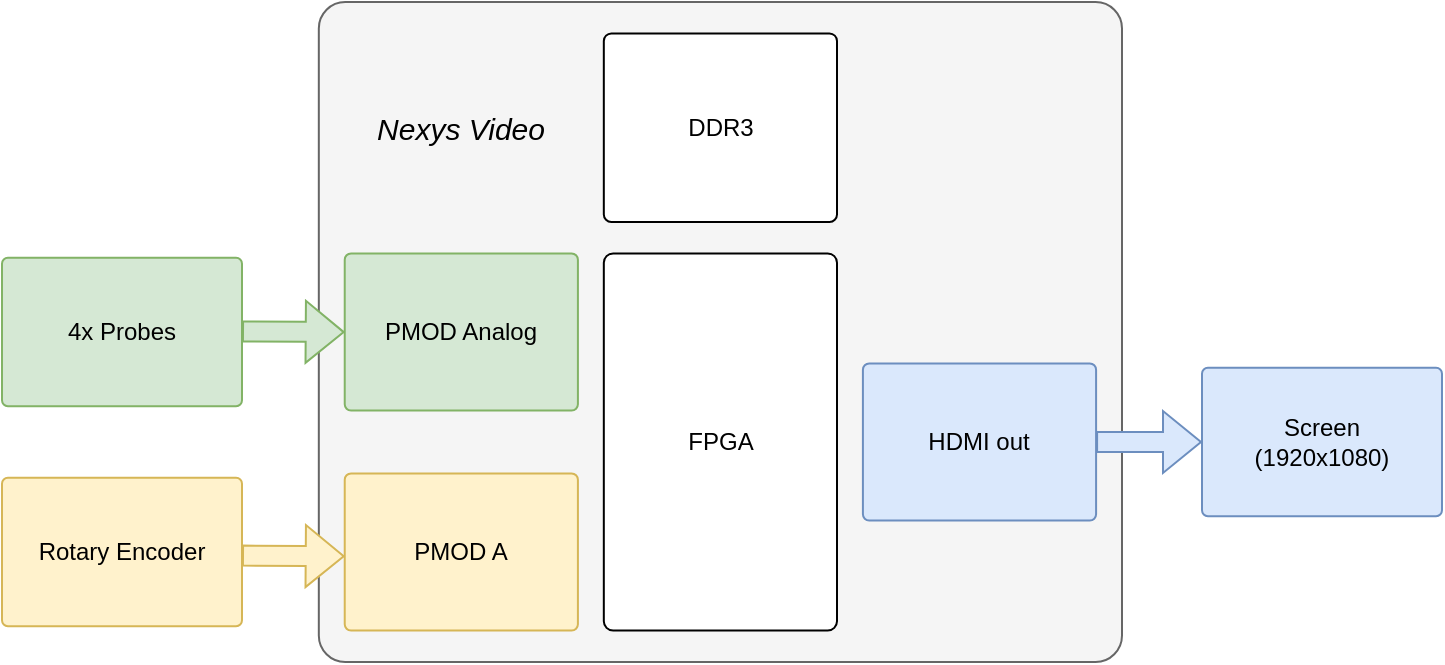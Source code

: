 <mxfile version="23.1.5" type="device" pages="3">
  <diagram name="general_diagram" id="pKsiVP-SDHaYyouIQ23b">
    <mxGraphModel dx="1366" dy="804" grid="1" gridSize="10" guides="1" tooltips="1" connect="1" arrows="1" fold="1" page="0" pageScale="1" pageWidth="827" pageHeight="1169" math="0" shadow="0">
      <root>
        <mxCell id="0" />
        <mxCell id="1" parent="0" />
        <mxCell id="4Ll5m1Hra6vrImi8DUBh-1" value="" style="rounded=1;whiteSpace=wrap;html=1;arcSize=4;fillColor=#f5f5f5;fontColor=#333333;strokeColor=#666666;" vertex="1" parent="1">
          <mxGeometry x="278.409" y="240" width="401.591" height="330" as="geometry" />
        </mxCell>
        <mxCell id="4Ll5m1Hra6vrImi8DUBh-2" value="FPGA" style="rounded=1;whiteSpace=wrap;html=1;arcSize=4;" vertex="1" parent="1">
          <mxGeometry x="420.909" y="365.714" width="116.591" height="188.571" as="geometry" />
        </mxCell>
        <mxCell id="4Ll5m1Hra6vrImi8DUBh-3" value="PMOD Analog" style="rounded=1;whiteSpace=wrap;html=1;arcSize=4;fillColor=#d5e8d4;strokeColor=#82b366;" vertex="1" parent="1">
          <mxGeometry x="291.364" y="365.714" width="116.591" height="78.571" as="geometry" />
        </mxCell>
        <mxCell id="4Ll5m1Hra6vrImi8DUBh-4" value="PMOD A" style="rounded=1;whiteSpace=wrap;html=1;arcSize=4;fillColor=#fff2cc;strokeColor=#d6b656;" vertex="1" parent="1">
          <mxGeometry x="291.364" y="475.714" width="116.591" height="78.571" as="geometry" />
        </mxCell>
        <mxCell id="4Ll5m1Hra6vrImi8DUBh-5" value="HDMI out" style="rounded=1;whiteSpace=wrap;html=1;arcSize=4;fillColor=#dae8fc;strokeColor=#6c8ebf;" vertex="1" parent="1">
          <mxGeometry x="550.455" y="420.714" width="116.591" height="78.571" as="geometry" />
        </mxCell>
        <mxCell id="4Ll5m1Hra6vrImi8DUBh-6" value="Nexys Video" style="rounded=0;whiteSpace=wrap;html=1;strokeColor=none;fillColor=none;fontSize=15;fontStyle=2" vertex="1" parent="1">
          <mxGeometry x="278.409" y="240" width="142.5" height="125.714" as="geometry" />
        </mxCell>
        <mxCell id="4Ll5m1Hra6vrImi8DUBh-7" value="DDR3" style="rounded=1;whiteSpace=wrap;html=1;arcSize=4;" vertex="1" parent="1">
          <mxGeometry x="420.909" y="255.714" width="116.591" height="94.286" as="geometry" />
        </mxCell>
        <mxCell id="4Ll5m1Hra6vrImi8DUBh-8" value="Rotary Encoder" style="rounded=1;whiteSpace=wrap;html=1;arcSize=4;fillColor=#fff2cc;strokeColor=#d6b656;" vertex="1" parent="1">
          <mxGeometry x="120" y="477.86" width="120" height="74.29" as="geometry" />
        </mxCell>
        <mxCell id="4Ll5m1Hra6vrImi8DUBh-9" value="" style="shape=flexArrow;endArrow=classic;html=1;rounded=0;fillColor=#fff2cc;strokeColor=#d6b656;entryX=0;entryY=0.5;entryDx=0;entryDy=0;" edge="1" parent="1">
          <mxGeometry width="50" height="50" relative="1" as="geometry">
            <mxPoint x="240" y="516.8" as="sourcePoint" />
            <mxPoint x="291.364" y="517.15" as="targetPoint" />
          </mxGeometry>
        </mxCell>
        <mxCell id="4Ll5m1Hra6vrImi8DUBh-10" value="4x Probes" style="rounded=1;whiteSpace=wrap;html=1;arcSize=4;fillColor=#d5e8d4;strokeColor=#82b366;" vertex="1" parent="1">
          <mxGeometry x="120" y="367.86" width="120" height="74.29" as="geometry" />
        </mxCell>
        <mxCell id="4Ll5m1Hra6vrImi8DUBh-11" value="" style="shape=flexArrow;endArrow=classic;html=1;rounded=0;fillColor=#d5e8d4;strokeColor=#82b366;entryX=0;entryY=0.5;entryDx=0;entryDy=0;" edge="1" parent="1">
          <mxGeometry width="50" height="50" relative="1" as="geometry">
            <mxPoint x="240" y="404.71" as="sourcePoint" />
            <mxPoint x="291.364" y="405.06" as="targetPoint" />
          </mxGeometry>
        </mxCell>
        <mxCell id="4Ll5m1Hra6vrImi8DUBh-12" value="Screen&lt;br&gt;(1920x1080)" style="rounded=1;whiteSpace=wrap;html=1;arcSize=4;fillColor=#dae8fc;strokeColor=#6c8ebf;" vertex="1" parent="1">
          <mxGeometry x="720" y="422.86" width="120" height="74.29" as="geometry" />
        </mxCell>
        <mxCell id="4Ll5m1Hra6vrImi8DUBh-13" value="" style="shape=flexArrow;endArrow=classic;html=1;rounded=0;fillColor=#dae8fc;strokeColor=#6c8ebf;entryX=0;entryY=0.5;entryDx=0;entryDy=0;exitX=1;exitY=0.5;exitDx=0;exitDy=0;" edge="1" parent="1" source="4Ll5m1Hra6vrImi8DUBh-5">
          <mxGeometry width="50" height="50" relative="1" as="geometry">
            <mxPoint x="668.64" y="459.66" as="sourcePoint" />
            <mxPoint x="720.004" y="460.01" as="targetPoint" />
          </mxGeometry>
        </mxCell>
      </root>
    </mxGraphModel>
  </diagram>
  <diagram id="IGv_WIDkXgfJl1juqfAt" name="internal_diagram">
    <mxGraphModel dx="2449" dy="1206" grid="1" gridSize="10" guides="1" tooltips="1" connect="1" arrows="1" fold="1" page="0" pageScale="1" pageWidth="827" pageHeight="1169" math="0" shadow="0">
      <root>
        <mxCell id="0" />
        <mxCell id="1" parent="0" />
        <mxCell id="m3JUSvXT_hJxDdqozCgZ-1" value="" style="rounded=1;whiteSpace=wrap;html=1;arcSize=4;strokeWidth=2;fillColor=#f5f5f5;strokeColor=#666666;fontColor=#333333;" vertex="1" parent="1">
          <mxGeometry x="40" y="180" width="680" height="420" as="geometry" />
        </mxCell>
        <mxCell id="m3JUSvXT_hJxDdqozCgZ-2" value="DDR3" style="rounded=1;whiteSpace=wrap;html=1;arcSize=4;fontSize=24;strokeWidth=2;" vertex="1" parent="1">
          <mxGeometry x="40" y="40" width="200" height="120" as="geometry" />
        </mxCell>
        <mxCell id="m3JUSvXT_hJxDdqozCgZ-3" value="FPGA" style="text;html=1;align=center;verticalAlign=middle;whiteSpace=wrap;rounded=0;fontSize=30;" vertex="1" parent="1">
          <mxGeometry x="580" y="540" width="100" height="60" as="geometry" />
        </mxCell>
        <mxCell id="m3JUSvXT_hJxDdqozCgZ-4" value="Probes" style="rounded=1;whiteSpace=wrap;html=1;arcSize=4;fontSize=24;strokeWidth=2;fillColor=#d5e8d4;strokeColor=#82b366;" vertex="1" parent="1">
          <mxGeometry x="-120" y="330" width="120" height="120" as="geometry" />
        </mxCell>
        <mxCell id="m3JUSvXT_hJxDdqozCgZ-5" value="&lt;div&gt;Rotary&lt;/div&gt;&lt;div&gt;Encoder&lt;br&gt;&lt;/div&gt;" style="rounded=1;whiteSpace=wrap;html=1;arcSize=4;fontSize=24;strokeWidth=2;fillColor=#fff2cc;strokeColor=#d6b656;" vertex="1" parent="1">
          <mxGeometry x="-120" y="460" width="120" height="120" as="geometry" />
        </mxCell>
        <mxCell id="m3JUSvXT_hJxDdqozCgZ-6" value="RE - Controller" style="rounded=1;whiteSpace=wrap;html=1;arcSize=4;fontSize=24;strokeWidth=2;fillColor=#fff2cc;strokeColor=#d6b656;" vertex="1" parent="1">
          <mxGeometry x="80" y="460" width="120" height="120" as="geometry" />
        </mxCell>
        <mxCell id="m3JUSvXT_hJxDdqozCgZ-7" value="XADC" style="rounded=1;whiteSpace=wrap;html=1;arcSize=4;fontSize=24;strokeWidth=2;fillColor=#d5e8d4;strokeColor=#82b366;" vertex="1" parent="1">
          <mxGeometry x="80" y="330" width="120" height="120" as="geometry" />
        </mxCell>
        <mxCell id="m3JUSvXT_hJxDdqozCgZ-8" value="AXI Interconnect" style="rounded=1;whiteSpace=wrap;html=1;arcSize=4;fontSize=24;horizontal=0;strokeWidth=2;fillColor=#f8cecc;strokeColor=#b85450;" vertex="1" parent="1">
          <mxGeometry x="240" y="200" width="60" height="350" as="geometry" />
        </mxCell>
        <mxCell id="m3JUSvXT_hJxDdqozCgZ-9" value="Microblaze" style="rounded=1;whiteSpace=wrap;html=1;arcSize=4;fontSize=24;strokeWidth=2;" vertex="1" parent="1">
          <mxGeometry x="340" y="330" width="180" height="250" as="geometry" />
        </mxCell>
        <mxCell id="m3JUSvXT_hJxDdqozCgZ-10" value="" style="shape=flexArrow;endArrow=classic;startArrow=classic;html=1;rounded=0;endWidth=6.87;endSize=2.644;startWidth=6.87;startSize=2.644;strokeWidth=2;fillColor=#f8cecc;strokeColor=#b85450;" edge="1" parent="1">
          <mxGeometry width="100" height="100" relative="1" as="geometry">
            <mxPoint x="200" y="519.69" as="sourcePoint" />
            <mxPoint x="240" y="519.69" as="targetPoint" />
          </mxGeometry>
        </mxCell>
        <mxCell id="m3JUSvXT_hJxDdqozCgZ-11" value="" style="shape=flexArrow;endArrow=classic;startArrow=classic;html=1;rounded=0;endWidth=6.87;endSize=2.644;startWidth=6.87;startSize=2.644;strokeWidth=2;fillColor=#f8cecc;strokeColor=#b85450;" edge="1" parent="1">
          <mxGeometry width="100" height="100" relative="1" as="geometry">
            <mxPoint x="200" y="389.69" as="sourcePoint" />
            <mxPoint x="240" y="389.69" as="targetPoint" />
          </mxGeometry>
        </mxCell>
        <mxCell id="m3JUSvXT_hJxDdqozCgZ-12" value="" style="shape=flexArrow;endArrow=classic;startArrow=classic;html=1;rounded=0;endWidth=6.87;endSize=2.644;startWidth=6.87;startSize=2.644;strokeWidth=2;fillColor=#f8cecc;strokeColor=#b85450;" edge="1" parent="1">
          <mxGeometry width="100" height="100" relative="1" as="geometry">
            <mxPoint x="300" y="389.69" as="sourcePoint" />
            <mxPoint x="340" y="389.69" as="targetPoint" />
          </mxGeometry>
        </mxCell>
        <mxCell id="m3JUSvXT_hJxDdqozCgZ-13" value="DDR3 Controller" style="rounded=1;whiteSpace=wrap;html=1;arcSize=4;fontSize=22;strokeWidth=2;" vertex="1" parent="1">
          <mxGeometry x="80" y="200" width="120" height="120" as="geometry" />
        </mxCell>
        <mxCell id="m3JUSvXT_hJxDdqozCgZ-14" value="" style="shape=flexArrow;endArrow=classic;startArrow=classic;html=1;rounded=0;endWidth=6.87;endSize=2.644;startWidth=6.87;startSize=2.644;strokeWidth=2;fillColor=#f8cecc;strokeColor=#b85450;" edge="1" parent="1">
          <mxGeometry width="100" height="100" relative="1" as="geometry">
            <mxPoint x="200" y="260" as="sourcePoint" />
            <mxPoint x="240" y="260" as="targetPoint" />
          </mxGeometry>
        </mxCell>
        <mxCell id="m3JUSvXT_hJxDdqozCgZ-15" value="" style="endArrow=block;html=1;rounded=0;strokeWidth=2;endFill=1;" edge="1" parent="1">
          <mxGeometry width="50" height="50" relative="1" as="geometry">
            <mxPoint x="200" y="570" as="sourcePoint" />
            <mxPoint x="340" y="570" as="targetPoint" />
          </mxGeometry>
        </mxCell>
        <mxCell id="m3JUSvXT_hJxDdqozCgZ-16" value="" style="shape=flexArrow;endArrow=classic;startArrow=classic;html=1;rounded=0;endWidth=6.87;endSize=2.644;startWidth=6.87;startSize=2.644;strokeWidth=2;entryX=0.5;entryY=1;entryDx=0;entryDy=0;fillColor=#f5f5f5;strokeColor=#666666;" edge="1" parent="1" target="m3JUSvXT_hJxDdqozCgZ-2">
          <mxGeometry width="100" height="100" relative="1" as="geometry">
            <mxPoint x="140" y="199.5" as="sourcePoint" />
            <mxPoint x="180" y="199.5" as="targetPoint" />
          </mxGeometry>
        </mxCell>
        <mxCell id="m3JUSvXT_hJxDdqozCgZ-17" value="" style="shape=flexArrow;endArrow=classic;startArrow=none;html=1;rounded=0;endWidth=6.87;endSize=2.644;startWidth=6.87;startSize=2.644;strokeWidth=2;fillColor=#fff2cc;strokeColor=#d6b656;startFill=0;" edge="1" parent="1">
          <mxGeometry width="100" height="100" relative="1" as="geometry">
            <mxPoint y="520" as="sourcePoint" />
            <mxPoint x="80" y="520" as="targetPoint" />
          </mxGeometry>
        </mxCell>
        <mxCell id="m3JUSvXT_hJxDdqozCgZ-18" value="" style="shape=flexArrow;endArrow=classic;startArrow=none;html=1;rounded=0;endWidth=6.87;endSize=2.644;startWidth=6.87;startSize=2.644;strokeWidth=2;fillColor=#d5e8d4;strokeColor=#82b366;startFill=0;" edge="1" parent="1">
          <mxGeometry width="100" height="100" relative="1" as="geometry">
            <mxPoint y="389.92" as="sourcePoint" />
            <mxPoint x="80" y="389.92" as="targetPoint" />
          </mxGeometry>
        </mxCell>
        <mxCell id="m3JUSvXT_hJxDdqozCgZ-19" value="Frame Buffer" style="rounded=1;whiteSpace=wrap;html=1;arcSize=4;fontSize=22;strokeWidth=2;fillColor=#dae8fc;strokeColor=#6c8ebf;" vertex="1" parent="1">
          <mxGeometry x="340" y="200" width="180" height="120" as="geometry" />
        </mxCell>
        <mxCell id="m3JUSvXT_hJxDdqozCgZ-20" value="" style="shape=flexArrow;endArrow=classic;startArrow=classic;html=1;rounded=0;endWidth=6.87;endSize=2.644;startWidth=6.87;startSize=2.644;strokeWidth=2;fillColor=#f8cecc;strokeColor=#b85450;" edge="1" parent="1">
          <mxGeometry width="100" height="100" relative="1" as="geometry">
            <mxPoint x="300" y="259.76" as="sourcePoint" />
            <mxPoint x="340" y="259.76" as="targetPoint" />
          </mxGeometry>
        </mxCell>
        <mxCell id="m3JUSvXT_hJxDdqozCgZ-21" value="HDMI" style="rounded=1;whiteSpace=wrap;html=1;arcSize=4;fontSize=22;strokeWidth=2;fillColor=#dae8fc;strokeColor=#6c8ebf;" vertex="1" parent="1">
          <mxGeometry x="560" y="200" width="120" height="120" as="geometry" />
        </mxCell>
        <mxCell id="m3JUSvXT_hJxDdqozCgZ-22" value="" style="shape=flexArrow;endArrow=none;startArrow=block;html=1;rounded=0;endWidth=6.87;endSize=2.644;startWidth=6.87;startSize=2.644;strokeWidth=2;entryX=0.5;entryY=1;entryDx=0;entryDy=0;fillColor=#dae8fc;strokeColor=#6c8ebf;exitX=0;exitY=0.5;exitDx=0;exitDy=0;startFill=0;endFill=0;" edge="1" parent="1" source="m3JUSvXT_hJxDdqozCgZ-21">
          <mxGeometry width="100" height="100" relative="1" as="geometry">
            <mxPoint x="520" y="299.5" as="sourcePoint" />
            <mxPoint x="520" y="260" as="targetPoint" />
          </mxGeometry>
        </mxCell>
        <mxCell id="m3JUSvXT_hJxDdqozCgZ-23" value="Display" style="rounded=1;whiteSpace=wrap;html=1;arcSize=4;fontSize=22;strokeWidth=2;fillColor=#dae8fc;strokeColor=#6c8ebf;" vertex="1" parent="1">
          <mxGeometry x="760" y="200" width="120" height="120" as="geometry" />
        </mxCell>
        <mxCell id="m3JUSvXT_hJxDdqozCgZ-24" value="" style="shape=flexArrow;endArrow=none;startArrow=classic;html=1;rounded=0;endWidth=6.87;endSize=2.644;startWidth=6.87;startSize=2.644;strokeWidth=2;entryX=0.5;entryY=1;entryDx=0;entryDy=0;fillColor=#dae8fc;strokeColor=#6c8ebf;exitX=0;exitY=0.5;exitDx=0;exitDy=0;endFill=0;" edge="1" parent="1" source="m3JUSvXT_hJxDdqozCgZ-23">
          <mxGeometry width="100" height="100" relative="1" as="geometry">
            <mxPoint x="720" y="259.66" as="sourcePoint" />
            <mxPoint x="680" y="259.66" as="targetPoint" />
          </mxGeometry>
        </mxCell>
      </root>
    </mxGraphModel>
  </diagram>
  <diagram id="hIU2KaUz7uEPA6cv2cD6" name="frame">
    <mxGraphModel dx="3985" dy="2510" grid="1" gridSize="10" guides="1" tooltips="1" connect="1" arrows="1" fold="1" page="0" pageScale="1" pageWidth="827" pageHeight="1169" math="0" shadow="0">
      <root>
        <mxCell id="0" />
        <mxCell id="1" parent="0" />
        <mxCell id="dvYJpHDXFsAwt0kSgQyU-1" value="" style="rounded=0;whiteSpace=wrap;html=1;strokeWidth=3;fillOpacity=40;" vertex="1" parent="1">
          <mxGeometry width="1920" height="1080" as="geometry" />
        </mxCell>
        <mxCell id="dvYJpHDXFsAwt0kSgQyU-3" value="" style="rounded=0;whiteSpace=wrap;html=1;strokeWidth=3;fillColor=#f5f5f5;fontColor=#333333;strokeColor=none;" vertex="1" parent="1">
          <mxGeometry x="110" y="140" width="1700" height="800" as="geometry" />
        </mxCell>
        <mxCell id="dvYJpHDXFsAwt0kSgQyU-4" value="Quickscope" style="text;html=1;align=center;verticalAlign=middle;whiteSpace=wrap;rounded=0;fontSize=70;" vertex="1" parent="1">
          <mxGeometry width="1920" height="140" as="geometry" />
        </mxCell>
        <mxCell id="dvYJpHDXFsAwt0kSgQyU-5" value="" style="endArrow=block;html=1;rounded=0;endFill=1;strokeWidth=10;entryX=0.032;entryY=1.012;entryDx=0;entryDy=0;entryPerimeter=0;" edge="1" parent="1">
          <mxGeometry width="50" height="50" relative="1" as="geometry">
            <mxPoint x="69" y="940" as="sourcePoint" />
            <mxPoint x="70.44" y="141.68" as="targetPoint" />
          </mxGeometry>
        </mxCell>
        <mxCell id="dvYJpHDXFsAwt0kSgQyU-6" value="" style="endArrow=block;html=1;rounded=0;endFill=1;strokeWidth=10;entryX=1;entryY=1;entryDx=0;entryDy=0;" edge="1" parent="1">
          <mxGeometry width="50" height="50" relative="1" as="geometry">
            <mxPoint x="110" y="975" as="sourcePoint" />
            <mxPoint x="1810" y="975" as="targetPoint" />
          </mxGeometry>
        </mxCell>
        <mxCell id="dvYJpHDXFsAwt0kSgQyU-9" value="" style="endArrow=none;dashed=1;html=1;dashPattern=8 8;strokeWidth=2;rounded=0;entryX=0.217;entryY=0;entryDx=0;entryDy=0;entryPerimeter=0;" edge="1" parent="1">
          <mxGeometry width="50" height="50" relative="1" as="geometry">
            <mxPoint x="201.1" y="940" as="sourcePoint" />
            <mxPoint x="200.0" y="140" as="targetPoint" />
          </mxGeometry>
        </mxCell>
        <mxCell id="dvYJpHDXFsAwt0kSgQyU-10" value="" style="endArrow=none;dashed=1;html=1;dashPattern=8 8;strokeWidth=2;rounded=0;entryX=0.217;entryY=0;entryDx=0;entryDy=0;entryPerimeter=0;" edge="1" parent="1">
          <mxGeometry width="50" height="50" relative="1" as="geometry">
            <mxPoint x="301" y="940" as="sourcePoint" />
            <mxPoint x="300" y="140" as="targetPoint" />
          </mxGeometry>
        </mxCell>
        <mxCell id="dvYJpHDXFsAwt0kSgQyU-11" value="" style="endArrow=none;dashed=1;html=1;dashPattern=8 8;strokeWidth=2;rounded=0;entryX=0.217;entryY=0;entryDx=0;entryDy=0;entryPerimeter=0;" edge="1" parent="1">
          <mxGeometry width="50" height="50" relative="1" as="geometry">
            <mxPoint x="401" y="940" as="sourcePoint" />
            <mxPoint x="400" y="140" as="targetPoint" />
          </mxGeometry>
        </mxCell>
        <mxCell id="dvYJpHDXFsAwt0kSgQyU-12" value="" style="endArrow=none;dashed=1;html=1;dashPattern=8 8;strokeWidth=2;rounded=0;entryX=0.217;entryY=0;entryDx=0;entryDy=0;entryPerimeter=0;" edge="1" parent="1">
          <mxGeometry width="50" height="50" relative="1" as="geometry">
            <mxPoint x="501.1" y="940" as="sourcePoint" />
            <mxPoint x="500.0" y="140" as="targetPoint" />
          </mxGeometry>
        </mxCell>
        <mxCell id="dvYJpHDXFsAwt0kSgQyU-13" value="" style="endArrow=none;dashed=1;html=1;dashPattern=8 8;strokeWidth=2;rounded=0;entryX=0.217;entryY=0;entryDx=0;entryDy=0;entryPerimeter=0;" edge="1" parent="1">
          <mxGeometry width="50" height="50" relative="1" as="geometry">
            <mxPoint x="601" y="940" as="sourcePoint" />
            <mxPoint x="600" y="140" as="targetPoint" />
          </mxGeometry>
        </mxCell>
        <mxCell id="dvYJpHDXFsAwt0kSgQyU-14" value="" style="endArrow=none;dashed=1;html=1;dashPattern=8 8;strokeWidth=2;rounded=0;entryX=0.217;entryY=0;entryDx=0;entryDy=0;entryPerimeter=0;" edge="1" parent="1">
          <mxGeometry width="50" height="50" relative="1" as="geometry">
            <mxPoint x="701" y="940" as="sourcePoint" />
            <mxPoint x="700" y="140" as="targetPoint" />
          </mxGeometry>
        </mxCell>
        <mxCell id="dvYJpHDXFsAwt0kSgQyU-15" value="" style="endArrow=none;dashed=1;html=1;dashPattern=8 8;strokeWidth=2;rounded=0;entryX=0.217;entryY=0;entryDx=0;entryDy=0;entryPerimeter=0;" edge="1" parent="1">
          <mxGeometry width="50" height="50" relative="1" as="geometry">
            <mxPoint x="801.1" y="940" as="sourcePoint" />
            <mxPoint x="800.0" y="140" as="targetPoint" />
          </mxGeometry>
        </mxCell>
        <mxCell id="dvYJpHDXFsAwt0kSgQyU-16" value="" style="endArrow=none;dashed=1;html=1;dashPattern=8 8;strokeWidth=2;rounded=0;entryX=0.217;entryY=0;entryDx=0;entryDy=0;entryPerimeter=0;" edge="1" parent="1">
          <mxGeometry width="50" height="50" relative="1" as="geometry">
            <mxPoint x="901" y="940" as="sourcePoint" />
            <mxPoint x="900" y="140" as="targetPoint" />
          </mxGeometry>
        </mxCell>
        <mxCell id="dvYJpHDXFsAwt0kSgQyU-17" value="" style="endArrow=none;dashed=1;html=1;dashPattern=8 8;strokeWidth=2;rounded=0;entryX=0.217;entryY=0;entryDx=0;entryDy=0;entryPerimeter=0;" edge="1" parent="1">
          <mxGeometry width="50" height="50" relative="1" as="geometry">
            <mxPoint x="1001" y="940" as="sourcePoint" />
            <mxPoint x="1000" y="140" as="targetPoint" />
          </mxGeometry>
        </mxCell>
        <mxCell id="dvYJpHDXFsAwt0kSgQyU-18" value="" style="endArrow=none;dashed=1;html=1;dashPattern=8 8;strokeWidth=2;rounded=0;entryX=0.217;entryY=0;entryDx=0;entryDy=0;entryPerimeter=0;" edge="1" parent="1">
          <mxGeometry width="50" height="50" relative="1" as="geometry">
            <mxPoint x="1101.1" y="940" as="sourcePoint" />
            <mxPoint x="1100" y="140" as="targetPoint" />
          </mxGeometry>
        </mxCell>
        <mxCell id="dvYJpHDXFsAwt0kSgQyU-19" value="" style="endArrow=none;dashed=1;html=1;dashPattern=8 8;strokeWidth=2;rounded=0;entryX=0.217;entryY=0;entryDx=0;entryDy=0;entryPerimeter=0;" edge="1" parent="1">
          <mxGeometry width="50" height="50" relative="1" as="geometry">
            <mxPoint x="1201" y="940" as="sourcePoint" />
            <mxPoint x="1200" y="140" as="targetPoint" />
          </mxGeometry>
        </mxCell>
        <mxCell id="dvYJpHDXFsAwt0kSgQyU-20" value="" style="endArrow=none;dashed=1;html=1;dashPattern=8 8;strokeWidth=2;rounded=0;entryX=0.217;entryY=0;entryDx=0;entryDy=0;entryPerimeter=0;" edge="1" parent="1">
          <mxGeometry width="50" height="50" relative="1" as="geometry">
            <mxPoint x="1301" y="940" as="sourcePoint" />
            <mxPoint x="1300" y="140" as="targetPoint" />
          </mxGeometry>
        </mxCell>
        <mxCell id="dvYJpHDXFsAwt0kSgQyU-21" value="" style="endArrow=none;dashed=1;html=1;dashPattern=8 8;strokeWidth=2;rounded=0;entryX=0.217;entryY=0;entryDx=0;entryDy=0;entryPerimeter=0;" edge="1" parent="1">
          <mxGeometry width="50" height="50" relative="1" as="geometry">
            <mxPoint x="1401.1" y="940" as="sourcePoint" />
            <mxPoint x="1400" y="140" as="targetPoint" />
          </mxGeometry>
        </mxCell>
        <mxCell id="dvYJpHDXFsAwt0kSgQyU-22" value="" style="endArrow=none;dashed=1;html=1;dashPattern=8 8;strokeWidth=2;rounded=0;entryX=0.217;entryY=0;entryDx=0;entryDy=0;entryPerimeter=0;" edge="1" parent="1">
          <mxGeometry width="50" height="50" relative="1" as="geometry">
            <mxPoint x="1501" y="940" as="sourcePoint" />
            <mxPoint x="1500" y="140" as="targetPoint" />
          </mxGeometry>
        </mxCell>
        <mxCell id="dvYJpHDXFsAwt0kSgQyU-23" value="" style="endArrow=none;dashed=1;html=1;dashPattern=8 8;strokeWidth=2;rounded=0;entryX=0.217;entryY=0;entryDx=0;entryDy=0;entryPerimeter=0;" edge="1" parent="1">
          <mxGeometry width="50" height="50" relative="1" as="geometry">
            <mxPoint x="1601" y="940" as="sourcePoint" />
            <mxPoint x="1600" y="140" as="targetPoint" />
          </mxGeometry>
        </mxCell>
        <mxCell id="dvYJpHDXFsAwt0kSgQyU-28" value="" style="endArrow=none;dashed=1;html=1;dashPattern=8 8;strokeWidth=2;rounded=0;entryX=0.217;entryY=0;entryDx=0;entryDy=0;entryPerimeter=0;horizontal=1;" edge="1" parent="1">
          <mxGeometry width="50" height="50" relative="1" as="geometry">
            <mxPoint x="110" y="250" as="sourcePoint" />
            <mxPoint x="1701" y="249" as="targetPoint" />
          </mxGeometry>
        </mxCell>
        <mxCell id="dvYJpHDXFsAwt0kSgQyU-29" value="" style="endArrow=none;dashed=1;html=1;dashPattern=8 8;strokeWidth=2;rounded=0;entryX=0.217;entryY=0;entryDx=0;entryDy=0;entryPerimeter=0;horizontal=1;" edge="1" parent="1">
          <mxGeometry width="50" height="50" relative="1" as="geometry">
            <mxPoint x="110" y="350" as="sourcePoint" />
            <mxPoint x="1701" y="349" as="targetPoint" />
          </mxGeometry>
        </mxCell>
        <mxCell id="dvYJpHDXFsAwt0kSgQyU-30" value="" style="endArrow=none;dashed=1;html=1;dashPattern=8 8;strokeWidth=2;rounded=0;entryX=0.217;entryY=0;entryDx=0;entryDy=0;entryPerimeter=0;horizontal=1;" edge="1" parent="1">
          <mxGeometry width="50" height="50" relative="1" as="geometry">
            <mxPoint x="110" y="451" as="sourcePoint" />
            <mxPoint x="1701" y="450" as="targetPoint" />
          </mxGeometry>
        </mxCell>
        <mxCell id="dvYJpHDXFsAwt0kSgQyU-31" value="" style="endArrow=none;dashed=1;html=1;dashPattern=8 8;strokeWidth=2;rounded=0;entryX=0.217;entryY=0;entryDx=0;entryDy=0;entryPerimeter=0;horizontal=1;" edge="1" parent="1">
          <mxGeometry width="50" height="50" relative="1" as="geometry">
            <mxPoint x="110" y="550" as="sourcePoint" />
            <mxPoint x="1701" y="549" as="targetPoint" />
          </mxGeometry>
        </mxCell>
        <mxCell id="dvYJpHDXFsAwt0kSgQyU-32" value="" style="endArrow=none;dashed=1;html=1;dashPattern=8 8;strokeWidth=2;rounded=0;entryX=0.217;entryY=0;entryDx=0;entryDy=0;entryPerimeter=0;horizontal=1;" edge="1" parent="1">
          <mxGeometry width="50" height="50" relative="1" as="geometry">
            <mxPoint x="110" y="651" as="sourcePoint" />
            <mxPoint x="1701" y="649" as="targetPoint" />
          </mxGeometry>
        </mxCell>
        <mxCell id="dvYJpHDXFsAwt0kSgQyU-33" value="" style="endArrow=none;dashed=1;html=1;dashPattern=8 8;strokeWidth=2;rounded=0;entryX=0.217;entryY=0;entryDx=0;entryDy=0;entryPerimeter=0;horizontal=1;" edge="1" parent="1">
          <mxGeometry width="50" height="50" relative="1" as="geometry">
            <mxPoint x="110" y="751" as="sourcePoint" />
            <mxPoint x="1701" y="750" as="targetPoint" />
          </mxGeometry>
        </mxCell>
        <mxCell id="dvYJpHDXFsAwt0kSgQyU-34" value="" style="endArrow=none;dashed=1;html=1;dashPattern=8 8;strokeWidth=2;rounded=0;entryX=0.217;entryY=0;entryDx=0;entryDy=0;entryPerimeter=0;horizontal=1;" edge="1" parent="1">
          <mxGeometry width="50" height="50" relative="1" as="geometry">
            <mxPoint x="110" y="851" as="sourcePoint" />
            <mxPoint x="1701" y="850" as="targetPoint" />
          </mxGeometry>
        </mxCell>
        <mxCell id="dvYJpHDXFsAwt0kSgQyU-37" value="s / div" style="text;html=1;align=center;verticalAlign=middle;whiteSpace=wrap;rounded=0;fontSize=70;" vertex="1" parent="1">
          <mxGeometry x="1600" y="1000" width="320" height="80" as="geometry" />
        </mxCell>
        <mxCell id="dvYJpHDXFsAwt0kSgQyU-38" value="V / div" style="text;html=1;align=center;verticalAlign=middle;whiteSpace=wrap;rounded=0;fontSize=70;" vertex="1" parent="1">
          <mxGeometry width="320" height="140" as="geometry" />
        </mxCell>
        <mxCell id="dvYJpHDXFsAwt0kSgQyU-40" value="" style="endArrow=none;html=1;rounded=0;entryX=0;entryY=0;entryDx=0;entryDy=0;strokeWidth=3;" edge="1" parent="1">
          <mxGeometry width="50" height="50" relative="1" as="geometry">
            <mxPoint x="-200" y="140" as="sourcePoint" />
            <mxPoint x="-40.0" y="140.0" as="targetPoint" />
          </mxGeometry>
        </mxCell>
        <mxCell id="dvYJpHDXFsAwt0kSgQyU-41" value="" style="endArrow=none;html=1;rounded=0;entryX=0;entryY=0;entryDx=0;entryDy=0;strokeWidth=3;" edge="1" parent="1">
          <mxGeometry width="50" height="50" relative="1" as="geometry">
            <mxPoint x="-200" y="940" as="sourcePoint" />
            <mxPoint x="-40" y="940" as="targetPoint" />
          </mxGeometry>
        </mxCell>
        <mxCell id="dvYJpHDXFsAwt0kSgQyU-42" value="" style="endArrow=none;html=1;rounded=0;entryX=0;entryY=0;entryDx=0;entryDy=0;strokeWidth=3;" edge="1" parent="1">
          <mxGeometry width="50" height="50" relative="1" as="geometry">
            <mxPoint x="110" y="1270" as="sourcePoint" />
            <mxPoint x="110" y="1120" as="targetPoint" />
          </mxGeometry>
        </mxCell>
        <mxCell id="dvYJpHDXFsAwt0kSgQyU-43" value="" style="endArrow=none;html=1;rounded=0;entryX=0;entryY=0;entryDx=0;entryDy=0;strokeWidth=3;" edge="1" parent="1">
          <mxGeometry width="50" height="50" relative="1" as="geometry">
            <mxPoint x="1800" y="1270" as="sourcePoint" />
            <mxPoint x="1800" y="1120" as="targetPoint" />
          </mxGeometry>
        </mxCell>
        <mxCell id="dvYJpHDXFsAwt0kSgQyU-45" value="" style="endArrow=classic;startArrow=classic;html=1;rounded=0;strokeWidth=3;" edge="1" parent="1">
          <mxGeometry width="50" height="50" relative="1" as="geometry">
            <mxPoint x="-200" y="940" as="sourcePoint" />
            <mxPoint x="-200" y="140" as="targetPoint" />
          </mxGeometry>
        </mxCell>
        <mxCell id="dvYJpHDXFsAwt0kSgQyU-46" value="" style="endArrow=classic;startArrow=classic;html=1;rounded=0;strokeWidth=3;" edge="1" parent="1">
          <mxGeometry width="50" height="50" relative="1" as="geometry">
            <mxPoint x="1800" y="1270" as="sourcePoint" />
            <mxPoint x="110" y="1270" as="targetPoint" />
          </mxGeometry>
        </mxCell>
        <mxCell id="dvYJpHDXFsAwt0kSgQyU-47" value="800px" style="text;html=1;align=center;verticalAlign=middle;whiteSpace=wrap;rounded=0;fontSize=70;rotation=-90;" vertex="1" parent="1">
          <mxGeometry x="-530" y="470" width="800" height="140" as="geometry" />
        </mxCell>
        <mxCell id="dvYJpHDXFsAwt0kSgQyU-48" value="1700px" style="text;html=1;align=center;verticalAlign=middle;whiteSpace=wrap;rounded=0;fontSize=70;rotation=0;" vertex="1" parent="1">
          <mxGeometry x="112.5" y="1130" width="1690" height="140" as="geometry" />
        </mxCell>
        <mxCell id="dvYJpHDXFsAwt0kSgQyU-49" value="Sampling rate : 1Mhz" style="text;html=1;align=center;verticalAlign=middle;whiteSpace=wrap;rounded=0;fontSize=70;" vertex="1" parent="1">
          <mxGeometry x="-5" y="980" width="1925" height="100" as="geometry" />
        </mxCell>
      </root>
    </mxGraphModel>
  </diagram>
</mxfile>
